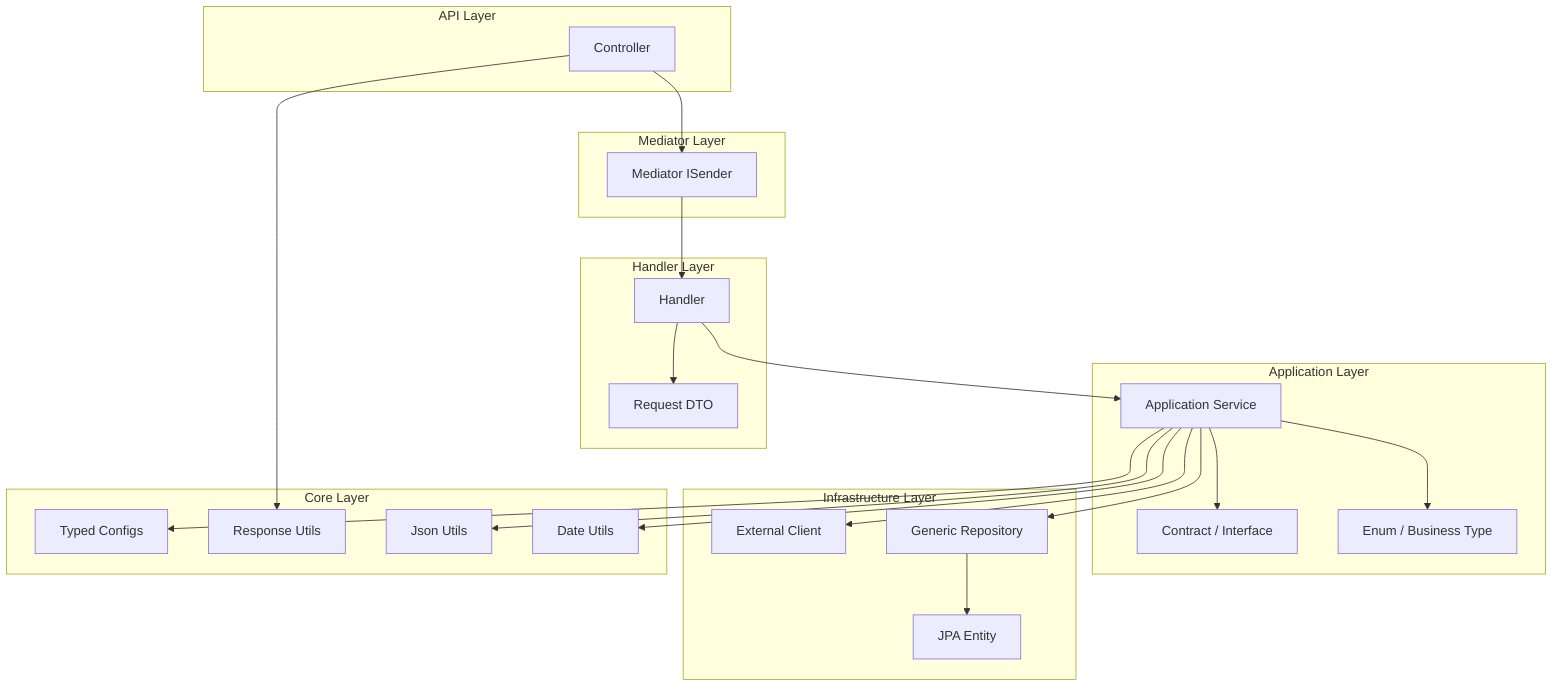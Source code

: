 flowchart TD

  subgraph API_Layer [API Layer]
    Controller[Controller]
  end

  subgraph Mediator_Layer [Mediator Layer]
    Mediator[Mediator ISender]
  end

  subgraph Handler_Layer [Handler Layer]
    Handler[Handler]
    Request[Request DTO]
  end

  subgraph Application_Layer [Application Layer]
    AppService[Application Service]
    AppContract[Contract / Interface]
    AppEnum[Enum / Business Type]
  end

  subgraph Infrastructure_Layer [Infrastructure Layer]
    ExternalClient[External Client]
    Repository[Generic Repository]
    Entity[JPA Entity]
  end

  subgraph Core_Layer [Core Layer]
    Configs[Typed Configs]
    ResponseUtils[Response Utils]
    JsonUtils[Json Utils]
    DateUtils[Date Utils]
  end

  %% === FLOW ===
  Controller --> Mediator
  Mediator --> Handler
  Handler --> Request
  Handler --> AppService
  AppService --> AppContract
  AppService --> AppEnum
  AppService --> ExternalClient
  AppService --> Repository
  Repository --> Entity

  AppService --> Configs
  Controller --> ResponseUtils
  AppService --> JsonUtils
  AppService --> DateUtils